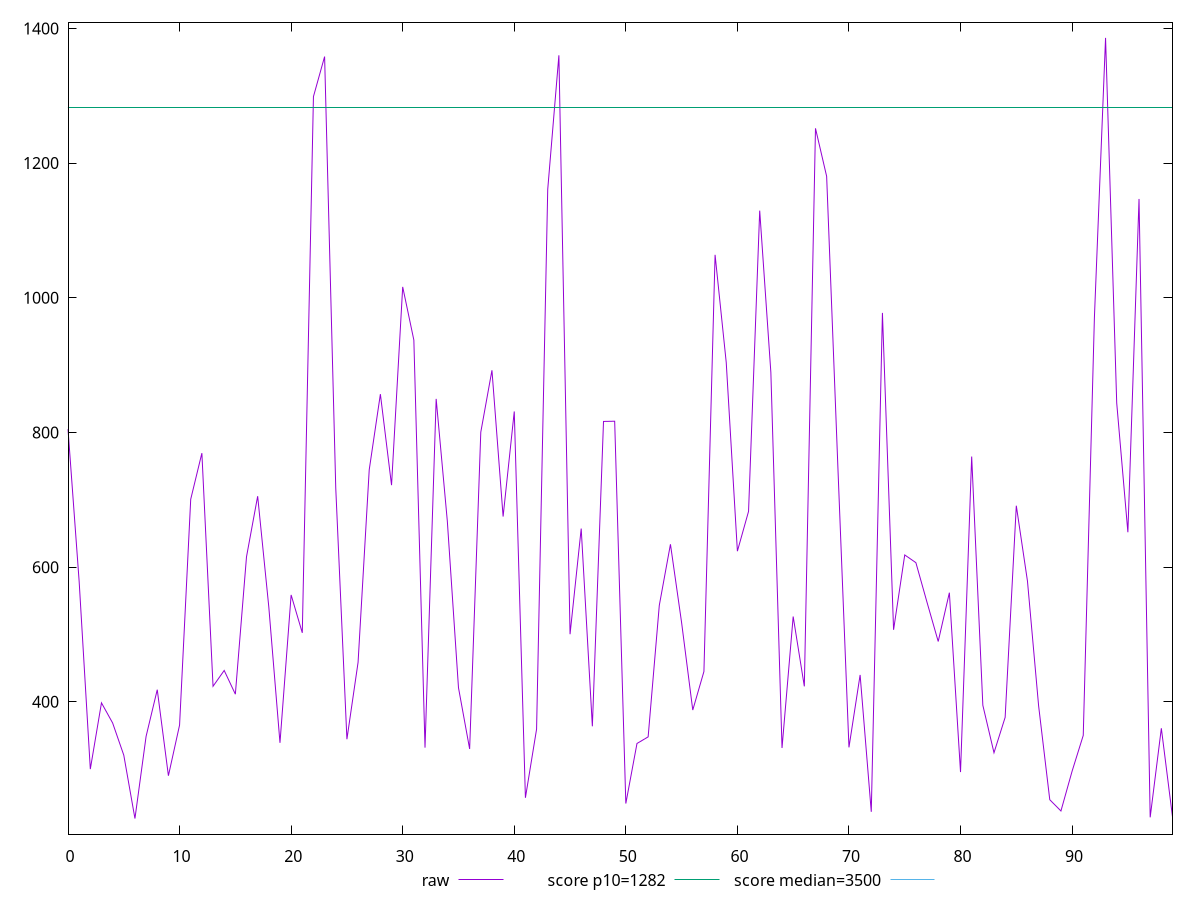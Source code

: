 reset

$raw <<EOF
0 804.8639999999998
1 578.5840000000001
2 300.10400000000004
3 398.46799999999996
4 368.5999999999999
5 320.768
6 226.724
7 348.744
8 418.024
9 290.27199999999993
10 365.448
11 700.8199999999999
12 769.2840000000002
13 423.07600000000014
14 446.58399999999995
15 411.34799999999996
16 615.364
17 705.336
18 540.5800000000002
19 339.1199999999999
20 558.7359999999999
21 502.452
22 1298.728
23 1358.132
24 717.3
25 344.46799999999996
26 458.63599999999997
27 744.5840000000001
28 856.8760000000001
29 721.7440000000001
30 1016.1439999999998
31 937.1520000000002
32 331.944
33 849.8560000000001
34 668.3520000000001
35 420.952
36 330.008
37 800.4080000000002
38 892.3040000000001
39 675.1000000000001
40 831.156
41 257.52799999999996
42 359.40399999999994
43 1160.9560000000001
44 1360.0079999999998
45 500.404
46 657.272
47 363.67600000000004
48 816.3639999999999
49 816.676
50 248.99200000000002
51 338.164
52 347.96799999999996
53 543.2239999999999
54 633.9640000000002
55 517.504
56 387.79200000000003
57 445.02399999999994
58 1063.728
59 903.8760000000002
60 623.696
61 682.7880000000002
62 1129.384
63 889.0959999999999
64 331.44399999999996
65 526.648
66 422.9759999999999
67 1251.592
68 1180.2719999999995
69 751.512
70 332.3640000000001
71 439.924
72 236.68399999999997
73 977.496
74 506.984
75 618.0999999999999
76 606.6
77 547.6039999999999
78 489.6239999999999
79 562.068
80 295.688
81 764.1800000000001
82 394.872
83 324.40000000000003
84 376.952
85 691.2
86 579.288
87 394.04
88 254.61599999999999
89 237.92800000000003
90 296.956
91 350.15200000000004
92 970.4359999999999
93 1385.86
94 843.7320000000002
95 651.8240000000001
96 1146.76
97 228.48799999999994
98 360.70400000000006
99 229.216
EOF

set key outside below
set xrange [0:99]
set yrange [203.54128:1409.04272]
set trange [203.54128:1409.04272]
set terminal svg size 640, 500 enhanced background rgb 'white'
set output "report_00013_2021-02-09T12-04-24.940Z/bootup-time/samples/pages+cached+noadtech/raw/values.svg"

plot $raw title "raw" with line, \
     1282 title "score p10=1282", \
     3500 title "score median=3500"

reset
